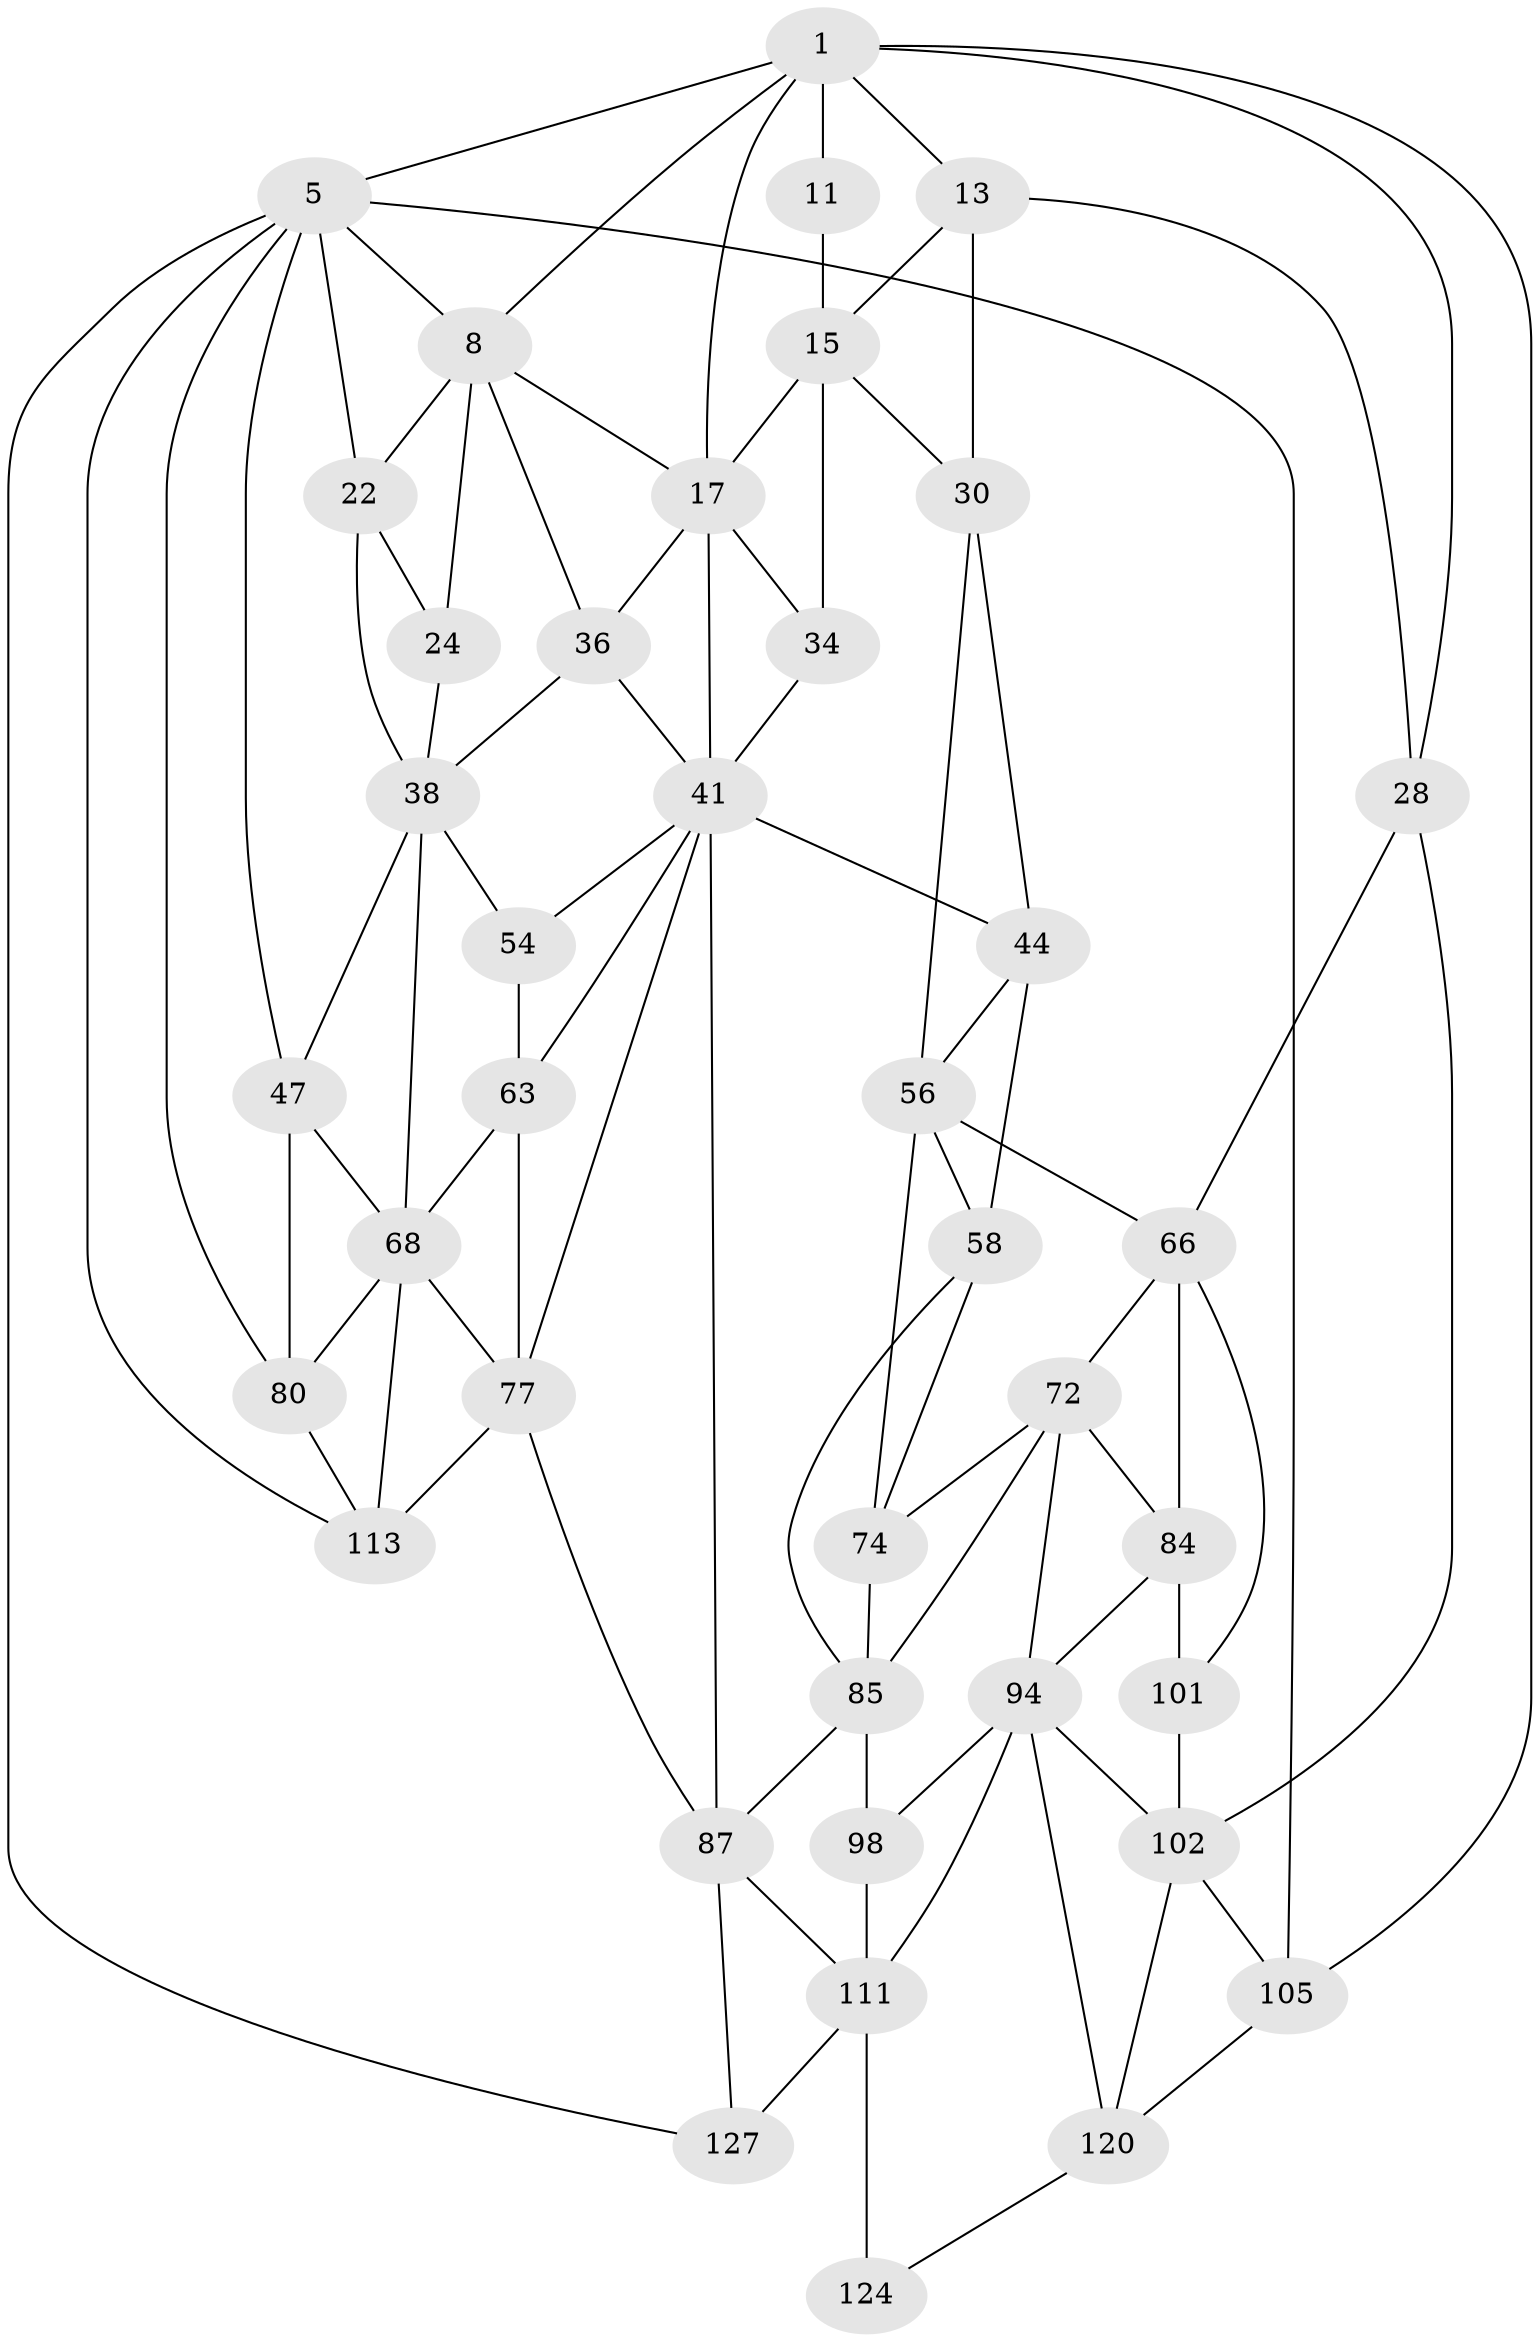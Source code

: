 // original degree distribution, {3: 0.015625, 4: 0.234375, 5: 0.53125, 6: 0.21875}
// Generated by graph-tools (version 1.1) at 2025/21/03/04/25 18:21:22]
// undirected, 40 vertices, 90 edges
graph export_dot {
graph [start="1"]
  node [color=gray90,style=filled];
  1 [pos="+0.334328638696838+0",super="+2+7"];
  5 [pos="+0+0",super="+23+82+6"];
  8 [pos="+0.326967911938634+0.02015842860514859",super="+9+21"];
  11 [pos="+0.6324044614641321+0"];
  13 [pos="+0.8552976315063576+0.11816396283721717",super="+14+29"];
  15 [pos="+0.7112371406509649+0.149347614018674",super="+16+33"];
  17 [pos="+0.5231228885510597+0.1527124652865726",super="+18"];
  22 [pos="+0+0.16224178134296954",super="+26"];
  24 [pos="+0.1791661104084314+0.1748050834510439",super="+25"];
  28 [pos="+1+0.3105989322561568",super="+65"];
  30 [pos="+1+0.3604062126583646",super="+50+31"];
  34 [pos="+0.5805376807040536+0.21432241884127431"];
  36 [pos="+0.2530012169269111+0.34280226699967997",super="+37+39"];
  38 [pos="+0.1844665277553541+0.3656687884522434",super="+40"];
  41 [pos="+0.44205897192677335+0.38865647082320937",super="+43+42"];
  44 [pos="+0.6697710393724154+0.3890913731874725",super="+49+45"];
  47 [pos="+0+0.3394638337062596",super="+79"];
  54 [pos="+0.18935732305807915+0.4612429197667477"];
  56 [pos="+0.7883539508820535+0.4868206771757437",super="+61+57"];
  58 [pos="+0.7118476013235382+0.5280285572998819",super="+59"];
  63 [pos="+0.34622537477506893+0.5984555615781003",super="+64"];
  66 [pos="+0.9967046983743926+0.5411330915059567",super="+67+83"];
  68 [pos="+0.18849368878382677+0.5964886822259583",super="+69+91"];
  72 [pos="+0.8207692811857351+0.604111677292161",super="+93+73"];
  74 [pos="+0.790221955607473+0.5771677276319616",super="+75"];
  77 [pos="+0.3876794898185092+0.6912739147591282",super="+114+78"];
  80 [pos="+0+0.7236643799561281",super="+90+81"];
  84 [pos="+0.9385321346897001+0.6288399905021513",super="+97"];
  85 [pos="+0.6683972160097421+0.618191791974883",super="+86+88"];
  87 [pos="+0.4923195528295181+0.7338038840823424",super="+116"];
  94 [pos="+0.8092014389819292+0.6945336501804201",super="+100+95"];
  98 [pos="+0.6243204811345586+0.8141304187895021"];
  101 [pos="+0.9499118279032437+0.6402541940276706",super="+103"];
  102 [pos="+1+0.6298531021103245",super="+104"];
  105 [pos="+1+1"];
  111 [pos="+0.643915340373526+0.8362017203110977",super="+112+123"];
  113 [pos="+0.18350983292905032+0.728884528554611",super="+115"];
  120 [pos="+0.8236312296973616+1",super="+122"];
  124 [pos="+0.6791003438985218+1"];
  127 [pos="+0.41956427649197847+1",super="+128"];
  1 -- 5;
  1 -- 105;
  1 -- 11 [weight=2];
  1 -- 28;
  1 -- 13;
  1 -- 8;
  1 -- 17;
  5 -- 22;
  5 -- 47;
  5 -- 113;
  5 -- 105;
  5 -- 80;
  5 -- 8;
  5 -- 127;
  8 -- 24 [weight=2];
  8 -- 22;
  8 -- 36;
  8 -- 17;
  11 -- 15;
  13 -- 15;
  13 -- 30 [weight=2];
  13 -- 28;
  15 -- 17;
  15 -- 34;
  15 -- 30;
  17 -- 34;
  17 -- 41;
  17 -- 36;
  22 -- 24;
  22 -- 38;
  24 -- 38;
  28 -- 66;
  28 -- 102;
  30 -- 56;
  30 -- 44 [weight=2];
  34 -- 41;
  36 -- 38;
  36 -- 41 [weight=2];
  38 -- 54;
  38 -- 47;
  38 -- 68;
  41 -- 44 [weight=2];
  41 -- 77;
  41 -- 54;
  41 -- 87;
  41 -- 63;
  44 -- 56;
  44 -- 58;
  47 -- 80;
  47 -- 68;
  54 -- 63;
  56 -- 66;
  56 -- 58;
  56 -- 74;
  58 -- 85;
  58 -- 74;
  63 -- 68;
  63 -- 77;
  66 -- 72;
  66 -- 84 [weight=2];
  66 -- 101;
  68 -- 80 [weight=2];
  68 -- 113;
  68 -- 77;
  72 -- 94 [weight=2];
  72 -- 74;
  72 -- 84;
  72 -- 85;
  74 -- 85;
  77 -- 113;
  77 -- 87;
  80 -- 113;
  84 -- 101;
  84 -- 94;
  85 -- 98;
  85 -- 87;
  87 -- 127;
  87 -- 111;
  94 -- 102;
  94 -- 98;
  94 -- 120;
  94 -- 111 [weight=2];
  98 -- 111;
  101 -- 102 [weight=2];
  102 -- 120;
  102 -- 105;
  105 -- 120;
  111 -- 124 [weight=2];
  111 -- 127 [weight=2];
  120 -- 124;
}
